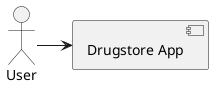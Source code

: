 @startuml
skinparam monochrome true

actor "User" as user

[Drugstore App] as drugstore

user -right-> drugstore

@enduml
